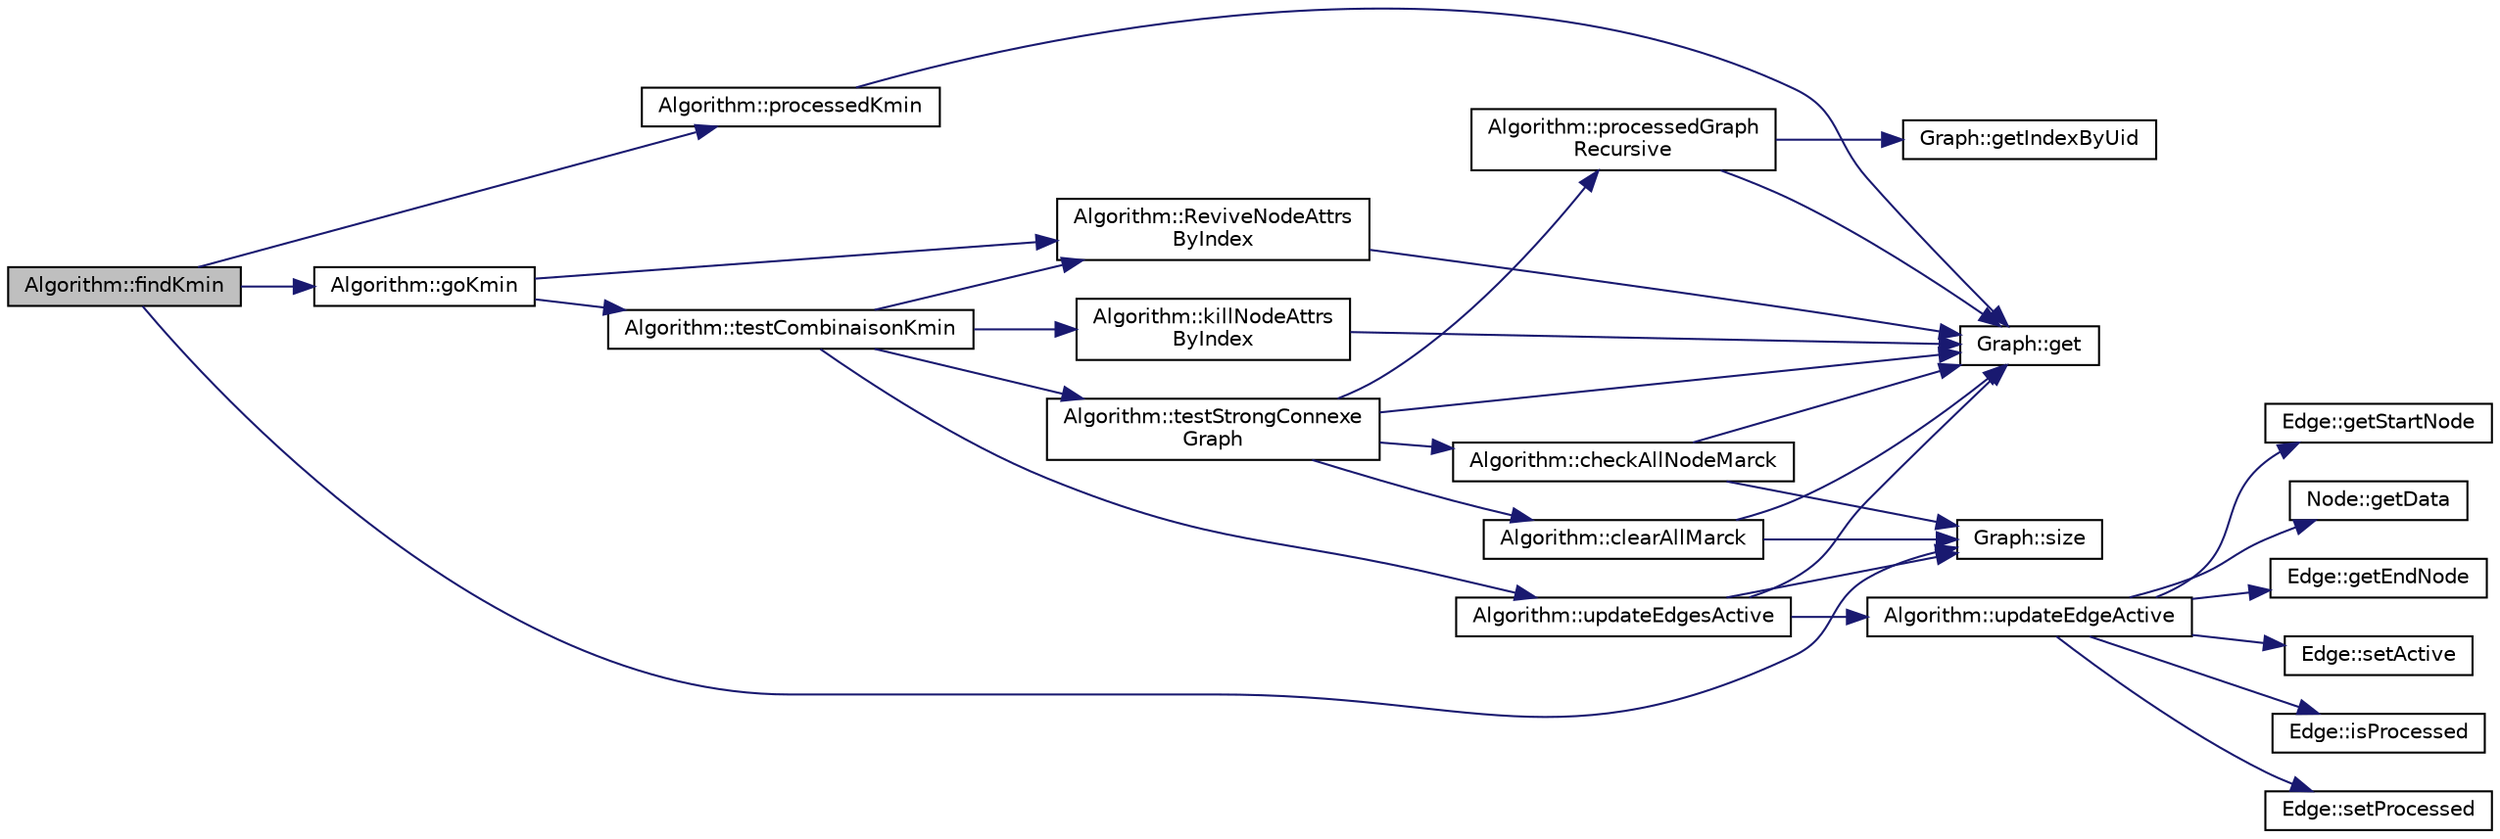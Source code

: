 digraph "Algorithm::findKmin"
{
  edge [fontname="Helvetica",fontsize="10",labelfontname="Helvetica",labelfontsize="10"];
  node [fontname="Helvetica",fontsize="10",shape=record];
  rankdir="LR";
  Node83 [label="Algorithm::findKmin",height=0.2,width=0.4,color="black", fillcolor="grey75", style="filled", fontcolor="black"];
  Node83 -> Node84 [color="midnightblue",fontsize="10",style="solid"];
  Node84 [label="Graph::size",height=0.2,width=0.4,color="black", fillcolor="white", style="filled",URL="$class_graph.html#a6539d03f6d3f42042196f0f79455bdd8",tooltip="Size() "];
  Node83 -> Node85 [color="midnightblue",fontsize="10",style="solid"];
  Node85 [label="Algorithm::goKmin",height=0.2,width=0.4,color="black", fillcolor="white", style="filled",URL="$struct_algorithm.html#a6596dc464bb675414435c341a76cd2b6",tooltip="Algo/code retake from : https://stackoverflow.com/questions/12991758/creating-all-possible-k-combinat..."];
  Node85 -> Node86 [color="midnightblue",fontsize="10",style="solid"];
  Node86 [label="Algorithm::testCombinaisonKmin",height=0.2,width=0.4,color="black", fillcolor="white", style="filled",URL="$struct_algorithm.html#a9531505ffb0b7f99320dee47e97376bc",tooltip="Algo/code retake from : https://stackoverflow.com/questions/12991758/creating-all-possible-k-combinat..."];
  Node86 -> Node87 [color="midnightblue",fontsize="10",style="solid"];
  Node87 [label="Algorithm::killNodeAttrs\lByIndex",height=0.2,width=0.4,color="black", fillcolor="white", style="filled",URL="$struct_algorithm.html#a1cfa3e81c301424fcb77642926abd66e"];
  Node87 -> Node88 [color="midnightblue",fontsize="10",style="solid"];
  Node88 [label="Graph::get",height=0.2,width=0.4,color="black", fillcolor="white", style="filled",URL="$class_graph.html#a78762961b8cf256a828c80cb7ec26021",tooltip="get "];
  Node86 -> Node89 [color="midnightblue",fontsize="10",style="solid"];
  Node89 [label="Algorithm::updateEdgesActive",height=0.2,width=0.4,color="black", fillcolor="white", style="filled",URL="$struct_algorithm.html#a75651c6f1997fa2db893b4b3d4a467d8"];
  Node89 -> Node84 [color="midnightblue",fontsize="10",style="solid"];
  Node89 -> Node88 [color="midnightblue",fontsize="10",style="solid"];
  Node89 -> Node90 [color="midnightblue",fontsize="10",style="solid"];
  Node90 [label="Algorithm::updateEdgeActive",height=0.2,width=0.4,color="black", fillcolor="white", style="filled",URL="$struct_algorithm.html#af2d2eace16e689391c4b11e205251657"];
  Node90 -> Node91 [color="midnightblue",fontsize="10",style="solid"];
  Node91 [label="Edge::getStartNode",height=0.2,width=0.4,color="black", fillcolor="white", style="filled",URL="$class_edge.html#aa83e468b6d797b013ab60fc43e6af8a6",tooltip="Getter Start Node. "];
  Node90 -> Node92 [color="midnightblue",fontsize="10",style="solid"];
  Node92 [label="Node::getData",height=0.2,width=0.4,color="black", fillcolor="white", style="filled",URL="$class_node.html#abdb083d1af1b62ee3f90f9996518f5cb",tooltip="Getter Data. "];
  Node90 -> Node93 [color="midnightblue",fontsize="10",style="solid"];
  Node93 [label="Edge::getEndNode",height=0.2,width=0.4,color="black", fillcolor="white", style="filled",URL="$class_edge.html#a03fa518cc47429dd74eb081ae004318b",tooltip="Getter End Node. "];
  Node90 -> Node94 [color="midnightblue",fontsize="10",style="solid"];
  Node94 [label="Edge::setActive",height=0.2,width=0.4,color="black", fillcolor="white", style="filled",URL="$class_edge.html#ad4b8227dc914a82c495812080e80b6dd",tooltip="Setter active. "];
  Node90 -> Node95 [color="midnightblue",fontsize="10",style="solid"];
  Node95 [label="Edge::isProcessed",height=0.2,width=0.4,color="black", fillcolor="white", style="filled",URL="$class_edge.html#a91b5c22287996d54ae90b1393d11e98c",tooltip="Getter processed. "];
  Node90 -> Node96 [color="midnightblue",fontsize="10",style="solid"];
  Node96 [label="Edge::setProcessed",height=0.2,width=0.4,color="black", fillcolor="white", style="filled",URL="$class_edge.html#a33bc7cc18ba5f4bea6ba562722d70192",tooltip="Setter processed. "];
  Node86 -> Node97 [color="midnightblue",fontsize="10",style="solid"];
  Node97 [label="Algorithm::testStrongConnexe\lGraph",height=0.2,width=0.4,color="black", fillcolor="white", style="filled",URL="$struct_algorithm.html#a9a76807cae303dac7bcac84e18b00c86"];
  Node97 -> Node98 [color="midnightblue",fontsize="10",style="solid"];
  Node98 [label="Algorithm::clearAllMarck",height=0.2,width=0.4,color="black", fillcolor="white", style="filled",URL="$struct_algorithm.html#a86fac96d365d99c0a210f060a1daa67c"];
  Node98 -> Node84 [color="midnightblue",fontsize="10",style="solid"];
  Node98 -> Node88 [color="midnightblue",fontsize="10",style="solid"];
  Node97 -> Node99 [color="midnightblue",fontsize="10",style="solid"];
  Node99 [label="Algorithm::processedGraph\lRecursive",height=0.2,width=0.4,color="black", fillcolor="white", style="filled",URL="$struct_algorithm.html#aa3909b7cd8efd5c0d2351bcb7923e888"];
  Node99 -> Node88 [color="midnightblue",fontsize="10",style="solid"];
  Node99 -> Node100 [color="midnightblue",fontsize="10",style="solid"];
  Node100 [label="Graph::getIndexByUid",height=0.2,width=0.4,color="black", fillcolor="white", style="filled",URL="$class_graph.html#a2d8d8d9edb8a496d5c252132cdbbbc08",tooltip="getIndexByUid "];
  Node97 -> Node88 [color="midnightblue",fontsize="10",style="solid"];
  Node97 -> Node101 [color="midnightblue",fontsize="10",style="solid"];
  Node101 [label="Algorithm::checkAllNodeMarck",height=0.2,width=0.4,color="black", fillcolor="white", style="filled",URL="$struct_algorithm.html#aee02f753076dd71f76d029249c2e1e22"];
  Node101 -> Node84 [color="midnightblue",fontsize="10",style="solid"];
  Node101 -> Node88 [color="midnightblue",fontsize="10",style="solid"];
  Node86 -> Node102 [color="midnightblue",fontsize="10",style="solid"];
  Node102 [label="Algorithm::ReviveNodeAttrs\lByIndex",height=0.2,width=0.4,color="black", fillcolor="white", style="filled",URL="$struct_algorithm.html#a3254a9cd92b951a41d1d9cd931e6672b"];
  Node102 -> Node88 [color="midnightblue",fontsize="10",style="solid"];
  Node85 -> Node102 [color="midnightblue",fontsize="10",style="solid"];
  Node83 -> Node103 [color="midnightblue",fontsize="10",style="solid"];
  Node103 [label="Algorithm::processedKmin",height=0.2,width=0.4,color="black", fillcolor="white", style="filled",URL="$struct_algorithm.html#a659a436333cd45d8a3c9b5a6b83ca262"];
  Node103 -> Node88 [color="midnightblue",fontsize="10",style="solid"];
}
